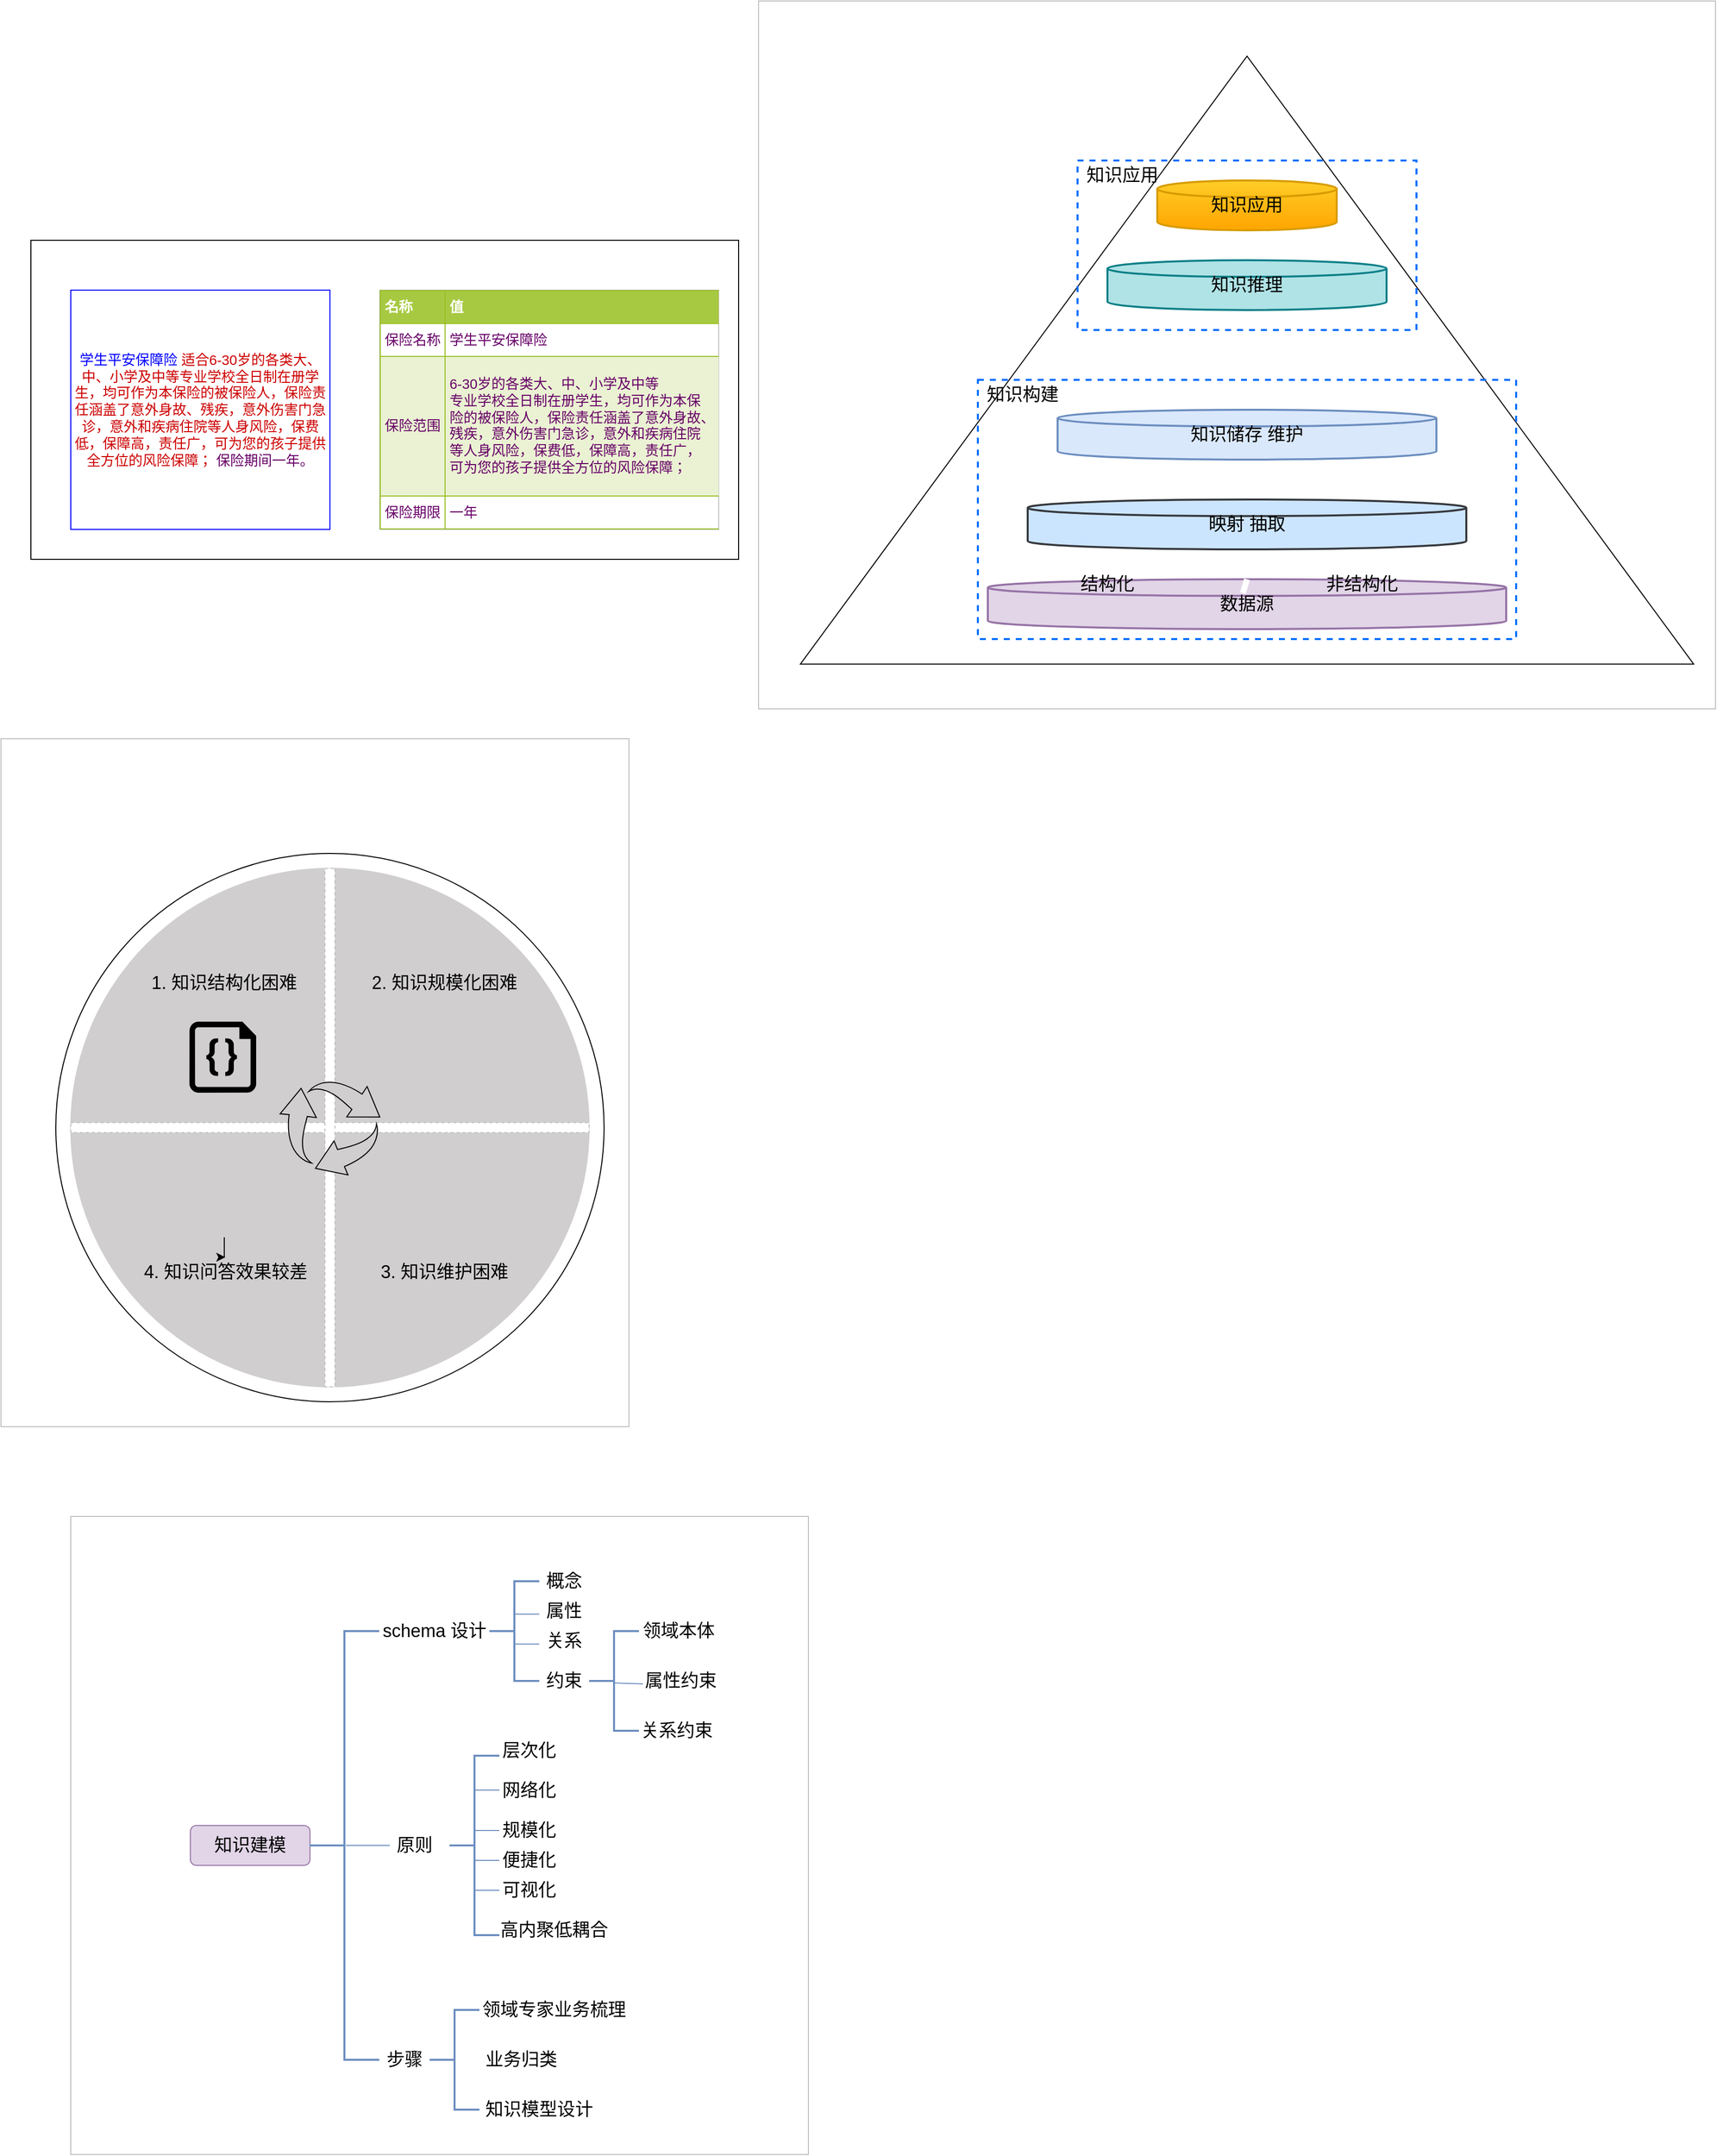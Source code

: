 <mxfile version="20.4.0" type="github">
  <diagram id="sJpCel3b5Ru8QgjHVeKa" name="第 1 页">
    <mxGraphModel dx="1113" dy="1822" grid="1" gridSize="10" guides="1" tooltips="1" connect="1" arrows="1" fold="1" page="1" pageScale="1" pageWidth="850" pageHeight="1100" math="0" shadow="0">
      <root>
        <mxCell id="0" />
        <mxCell id="1" parent="0" />
        <mxCell id="-06xfAzWJ38wEPQ6Gd0u-145" value="" style="rounded=0;whiteSpace=wrap;html=1;strokeColor=#c0c0c0;fontFamily=Helvetica;fontSize=18;fontColor=#000100;fillColor=#ffffff;gradientColor=none;" vertex="1" parent="1">
          <mxGeometry x="840" y="-120" width="960" height="710" as="geometry" />
        </mxCell>
        <mxCell id="-06xfAzWJ38wEPQ6Gd0u-144" value="" style="triangle;whiteSpace=wrap;html=1;rounded=0;strokeColor=#000100;fontFamily=Helvetica;fontSize=18;fontColor=#000100;fillColor=none;gradientColor=none;rotation=-90;" vertex="1" parent="1">
          <mxGeometry x="1025.09" y="-207.87" width="609.85" height="896.25" as="geometry" />
        </mxCell>
        <mxCell id="-06xfAzWJ38wEPQ6Gd0u-132" value="" style="rounded=0;whiteSpace=wrap;html=1;strokeColor=#006EFF;fontFamily=Helvetica;fontSize=18;fontColor=#000100;fillColor=none;gradientColor=none;dashed=1;strokeWidth=2;" vertex="1" parent="1">
          <mxGeometry x="1160" y="40" width="340" height="170" as="geometry" />
        </mxCell>
        <mxCell id="-06xfAzWJ38wEPQ6Gd0u-58" value="" style="rounded=0;whiteSpace=wrap;html=1;strokeColor=#c0c0c0;fontFamily=Helvetica;fontSize=18;fontColor=#000100;fillColor=#ffffff;gradientColor=none;" vertex="1" parent="1">
          <mxGeometry x="80" y="620" width="630" height="690" as="geometry" />
        </mxCell>
        <mxCell id="-06xfAzWJ38wEPQ6Gd0u-16" value="" style="ellipse;whiteSpace=wrap;html=1;aspect=fixed;rounded=0;fontFamily=Helvetica;fontSize=14;" vertex="1" parent="1">
          <mxGeometry x="135" y="735" width="550" height="550" as="geometry" />
        </mxCell>
        <mxCell id="-06xfAzWJ38wEPQ6Gd0u-1" value="" style="rounded=0;whiteSpace=wrap;html=1;" vertex="1" parent="1">
          <mxGeometry x="110" y="120" width="710" height="320" as="geometry" />
        </mxCell>
        <mxCell id="-06xfAzWJ38wEPQ6Gd0u-2" value="&lt;div&gt;&lt;font style=&quot;font-size: 14px;&quot;&gt;&lt;font color=&quot;#0000ff&quot;&gt;学生平安保障险&amp;nbsp;&lt;/font&gt;&lt;font color=&quot;#cc0000&quot;&gt;适合6-30岁的各类大、中、小学及中等专业学校全日制在册学生，均可作为本保险的被保险人，保险责任涵盖了意外身故、残疾，意外伤害门急诊，意外和疾病住院等人身风险，保费低，保障高，责任广，可为您的孩子提供全方位的风险保障；&amp;nbsp;&lt;/font&gt;&lt;font color=&quot;#660066&quot;&gt;保险期间一年。&lt;/font&gt;&lt;/font&gt;&lt;/div&gt;" style="rounded=0;whiteSpace=wrap;html=1;strokeColor=#0000FF;" vertex="1" parent="1">
          <mxGeometry x="150" y="170" width="260" height="240" as="geometry" />
        </mxCell>
        <mxCell id="-06xfAzWJ38wEPQ6Gd0u-3" value="&lt;table border=&quot;1&quot; width=&quot;100%&quot; height=&quot;100%&quot; cellpadding=&quot;4&quot; style=&quot;width:100%;height:100%;border-collapse:collapse;&quot;&gt;&lt;tbody&gt;&lt;tr style=&quot;background-color:#A7C942;color:#ffffff;border:1px solid #98bf21;&quot;&gt;&lt;th align=&quot;left&quot;&gt;名称&lt;/th&gt;&lt;th align=&quot;left&quot;&gt;值&lt;/th&gt;&lt;/tr&gt;&lt;tr style=&quot;border:1px solid #98bf21;&quot;&gt;&lt;td&gt;保险名称&lt;/td&gt;&lt;td&gt;学生平安保障险&lt;/td&gt;&lt;/tr&gt;&lt;tr style=&quot;background-color:#EAF2D3;border:1px solid #98bf21;&quot;&gt;&lt;td&gt;保险范围&lt;/td&gt;&lt;td&gt;&lt;div&gt;6-30岁的各类大、中、小学及中等&lt;/div&gt;&lt;div&gt;专业学校全日制在册学生，均可作为本保&lt;/div&gt;&lt;div&gt;险的被保险人，保险责任涵盖了意外身故、&lt;/div&gt;&lt;div&gt;残疾，意外伤害门急诊，意外和疾病住院&lt;/div&gt;&lt;div&gt;等人身风险，保费低，保障高，责任广，&lt;/div&gt;&lt;div&gt;可为您的孩子提供全方位的风险保障；&lt;/div&gt;&lt;/td&gt;&lt;/tr&gt;&lt;tr style=&quot;border:1px solid #98bf21;&quot;&gt;&lt;td&gt;保险期限&lt;/td&gt;&lt;td&gt;一年&lt;/td&gt;&lt;/tr&gt;&lt;/tbody&gt;&lt;/table&gt;" style="text;html=1;strokeColor=#c0c0c0;fillColor=#ffffff;overflow=fill;rounded=0;fontSize=14;fontColor=#660066;" vertex="1" parent="1">
          <mxGeometry x="460" y="170" width="340" height="240" as="geometry" />
        </mxCell>
        <mxCell id="-06xfAzWJ38wEPQ6Gd0u-14" value="" style="ellipse;whiteSpace=wrap;html=1;aspect=fixed;rounded=0;fontFamily=Helvetica;fontSize=14;strokeColor=#D0CECE;fillColor=#D0CECE;fontColor=#D0CECE;labelBackgroundColor=#D0CECE;" vertex="1" parent="1">
          <mxGeometry x="150" y="750" width="520" height="520" as="geometry" />
        </mxCell>
        <mxCell id="-06xfAzWJ38wEPQ6Gd0u-17" value="" style="rounded=0;whiteSpace=wrap;html=1;strokeColor=#c0c0c0;fontFamily=Helvetica;fontSize=14;fontColor=#660066;fillColor=#ffffff;gradientColor=none;dashed=1;" vertex="1" parent="1">
          <mxGeometry x="150" y="1005" width="520" height="10" as="geometry" />
        </mxCell>
        <mxCell id="-06xfAzWJ38wEPQ6Gd0u-18" value="" style="rounded=0;whiteSpace=wrap;html=1;strokeColor=#c0c0c0;fontFamily=Helvetica;fontSize=14;fontColor=#660066;fillColor=#ffffff;gradientColor=none;dashed=1;rotation=90;" vertex="1" parent="1">
          <mxGeometry x="150" y="1005" width="520" height="10" as="geometry" />
        </mxCell>
        <mxCell id="-06xfAzWJ38wEPQ6Gd0u-46" value="&lt;font color=&quot;#000100&quot;&gt;&lt;span style=&quot;font-size: 18px;&quot;&gt;1. 知识结构化困难&lt;/span&gt;&lt;/font&gt;" style="text;html=1;strokeColor=none;fillColor=none;align=center;verticalAlign=middle;whiteSpace=wrap;rounded=0;fontFamily=Helvetica;fontSize=14;fontColor=#660066;" vertex="1" parent="1">
          <mxGeometry x="229" y="850" width="150" height="30" as="geometry" />
        </mxCell>
        <mxCell id="-06xfAzWJ38wEPQ6Gd0u-47" value="&lt;font color=&quot;#000100&quot;&gt;&lt;span style=&quot;font-size: 18px;&quot;&gt;2. 知识规模化困难&lt;/span&gt;&lt;/font&gt;" style="text;html=1;strokeColor=none;fillColor=none;align=center;verticalAlign=middle;whiteSpace=wrap;rounded=0;fontFamily=Helvetica;fontSize=14;fontColor=#660066;" vertex="1" parent="1">
          <mxGeometry x="450" y="850" width="150" height="30" as="geometry" />
        </mxCell>
        <mxCell id="-06xfAzWJ38wEPQ6Gd0u-48" value="&lt;font color=&quot;#000100&quot;&gt;&lt;span style=&quot;font-size: 18px;&quot;&gt;3. 知识维护困难&lt;/span&gt;&lt;/font&gt;" style="text;html=1;strokeColor=none;fillColor=none;align=center;verticalAlign=middle;whiteSpace=wrap;rounded=0;fontFamily=Helvetica;fontSize=14;fontColor=#660066;" vertex="1" parent="1">
          <mxGeometry x="450" y="1140" width="150" height="30" as="geometry" />
        </mxCell>
        <mxCell id="-06xfAzWJ38wEPQ6Gd0u-49" value="&lt;font color=&quot;#000100&quot;&gt;&lt;span style=&quot;font-size: 18px;&quot;&gt;4. 知识问答效果较差&lt;/span&gt;&lt;/font&gt;" style="text;html=1;strokeColor=none;fillColor=none;align=center;verticalAlign=middle;whiteSpace=wrap;rounded=0;fontFamily=Helvetica;fontSize=14;fontColor=#660066;" vertex="1" parent="1">
          <mxGeometry x="220.5" y="1140" width="169" height="30" as="geometry" />
        </mxCell>
        <mxCell id="-06xfAzWJ38wEPQ6Gd0u-52" value="" style="shape=image;html=1;verticalAlign=top;verticalLabelPosition=bottom;labelBackgroundColor=#ffffff;imageAspect=0;aspect=fixed;image=https://cdn0.iconfinder.com/data/icons/phosphor-regular-vol-3/256/graph-128.png;rounded=0;strokeColor=#c0c0c0;fontFamily=Helvetica;fontSize=18;fontColor=#000100;fillColor=#ffffff;gradientColor=none;" vertex="1" parent="1">
          <mxGeometry x="500" y="905" width="70" height="70" as="geometry" />
        </mxCell>
        <mxCell id="-06xfAzWJ38wEPQ6Gd0u-59" value="" style="edgeStyle=orthogonalEdgeStyle;rounded=0;orthogonalLoop=1;jettySize=auto;html=1;fontFamily=Helvetica;fontSize=18;fontColor=#D0CECE;" edge="1" parent="1" source="-06xfAzWJ38wEPQ6Gd0u-54" target="-06xfAzWJ38wEPQ6Gd0u-49">
          <mxGeometry relative="1" as="geometry" />
        </mxCell>
        <mxCell id="-06xfAzWJ38wEPQ6Gd0u-54" value="" style="shape=image;html=1;verticalAlign=top;verticalLabelPosition=bottom;labelBackgroundColor=#ffffff;imageAspect=0;aspect=fixed;image=https://cdn4.iconfinder.com/data/icons/e-commerce-icon-set/48/FAQ-128.png;rounded=0;strokeColor=#c0c0c0;fontFamily=Helvetica;fontSize=18;fontColor=#000100;fillColor=#ffffff;gradientColor=none;" vertex="1" parent="1">
          <mxGeometry x="269" y="1050" width="70" height="70" as="geometry" />
        </mxCell>
        <mxCell id="-06xfAzWJ38wEPQ6Gd0u-55" value="" style="sketch=0;aspect=fixed;pointerEvents=1;shadow=0;dashed=0;html=1;strokeColor=none;labelPosition=center;verticalLabelPosition=bottom;verticalAlign=top;align=center;fillColor=#000100;shape=mxgraph.azure.code_file;rounded=0;fontFamily=Helvetica;fontSize=18;fontColor=#FFFFFF;labelBackgroundColor=default;" vertex="1" parent="1">
          <mxGeometry x="269" y="903.72" width="67" height="71.28" as="geometry" />
        </mxCell>
        <mxCell id="-06xfAzWJ38wEPQ6Gd0u-56" value="" style="shape=image;html=1;verticalAlign=top;verticalLabelPosition=bottom;labelBackgroundColor=#ffffff;imageAspect=0;aspect=fixed;image=https://cdn3.iconfinder.com/data/icons/mix-and-miscellaneous/93/handrawn_tool_doodle_Settings-128.png;rounded=0;strokeColor=#c0c0c0;fontFamily=Helvetica;fontSize=18;fontColor=#000100;fillColor=#ffffff;gradientColor=none;" vertex="1" parent="1">
          <mxGeometry x="500" y="1050" width="70" height="70" as="geometry" />
        </mxCell>
        <mxCell id="-06xfAzWJ38wEPQ6Gd0u-57" value="" style="sketch=0;html=1;aspect=fixed;strokeColor=#000100;shadow=0;align=center;verticalAlign=top;fillColor=#D0CECE;shape=mxgraph.gcp2.arrow_cycle;rounded=0;fontFamily=Helvetica;fontSize=18;fontColor=#D0CECE;" vertex="1" parent="1">
          <mxGeometry x="360" y="962.5" width="100" height="95" as="geometry" />
        </mxCell>
        <mxCell id="-06xfAzWJ38wEPQ6Gd0u-60" value="" style="rounded=0;whiteSpace=wrap;html=1;strokeColor=#c0c0c0;fontFamily=Helvetica;fontSize=18;fontColor=#D0CECE;fillColor=#ffffff;gradientColor=none;" vertex="1" parent="1">
          <mxGeometry x="150" y="1400" width="740" height="640" as="geometry" />
        </mxCell>
        <mxCell id="-06xfAzWJ38wEPQ6Gd0u-61" value="知识建模" style="rounded=1;whiteSpace=wrap;html=1;strokeColor=#9673a6;fontFamily=Helvetica;fontSize=18;fillColor=#e1d5e7;" vertex="1" parent="1">
          <mxGeometry x="270" y="1710" width="120" height="40" as="geometry" />
        </mxCell>
        <mxCell id="-06xfAzWJ38wEPQ6Gd0u-63" value="" style="strokeWidth=2;html=1;shape=mxgraph.flowchart.annotation_2;align=left;labelPosition=right;pointerEvents=1;rounded=0;strokeColor=#6c8ebf;fontFamily=Helvetica;fontSize=18;fillColor=#dae8fc;" vertex="1" parent="1">
          <mxGeometry x="389.5" y="1515" width="70" height="430" as="geometry" />
        </mxCell>
        <mxCell id="-06xfAzWJ38wEPQ6Gd0u-66" value="&lt;font color=&quot;#000100&quot;&gt;schema 设计&lt;/font&gt;" style="text;html=1;strokeColor=none;fillColor=none;align=center;verticalAlign=middle;whiteSpace=wrap;rounded=0;fontFamily=Helvetica;fontSize=18;fontColor=#D0CECE;" vertex="1" parent="1">
          <mxGeometry x="460" y="1500" width="110" height="30" as="geometry" />
        </mxCell>
        <mxCell id="-06xfAzWJ38wEPQ6Gd0u-67" value="&lt;font color=&quot;#000100&quot;&gt;原则&lt;/font&gt;" style="text;html=1;strokeColor=none;fillColor=none;align=center;verticalAlign=middle;whiteSpace=wrap;rounded=0;fontFamily=Helvetica;fontSize=18;fontColor=#D0CECE;" vertex="1" parent="1">
          <mxGeometry x="440" y="1715" width="110" height="30" as="geometry" />
        </mxCell>
        <mxCell id="-06xfAzWJ38wEPQ6Gd0u-68" value="" style="endArrow=none;html=1;rounded=0;fontFamily=Helvetica;fontSize=18;fontColor=#000100;exitX=0.521;exitY=0.5;exitDx=0;exitDy=0;exitPerimeter=0;fillColor=#dae8fc;strokeColor=#6c8ebf;" edge="1" parent="1" source="-06xfAzWJ38wEPQ6Gd0u-63">
          <mxGeometry width="50" height="50" relative="1" as="geometry">
            <mxPoint x="540" y="1760" as="sourcePoint" />
            <mxPoint x="470" y="1730" as="targetPoint" />
          </mxGeometry>
        </mxCell>
        <mxCell id="-06xfAzWJ38wEPQ6Gd0u-69" value="&lt;font color=&quot;#000100&quot;&gt;步骤&lt;/font&gt;" style="text;html=1;strokeColor=none;fillColor=none;align=center;verticalAlign=middle;whiteSpace=wrap;rounded=0;fontFamily=Helvetica;fontSize=18;fontColor=#D0CECE;" vertex="1" parent="1">
          <mxGeometry x="430" y="1930" width="110" height="30" as="geometry" />
        </mxCell>
        <mxCell id="-06xfAzWJ38wEPQ6Gd0u-70" value="" style="strokeWidth=2;html=1;shape=mxgraph.flowchart.annotation_2;align=left;labelPosition=right;pointerEvents=1;rounded=0;strokeColor=#6c8ebf;fontFamily=Helvetica;fontSize=18;fillColor=#dae8fc;" vertex="1" parent="1">
          <mxGeometry x="570" y="1465" width="50" height="100" as="geometry" />
        </mxCell>
        <mxCell id="-06xfAzWJ38wEPQ6Gd0u-71" value="&lt;font color=&quot;#000100&quot;&gt;概念&lt;/font&gt;" style="text;html=1;strokeColor=none;fillColor=none;align=center;verticalAlign=middle;whiteSpace=wrap;rounded=0;fontFamily=Helvetica;fontSize=18;fontColor=#D0CECE;" vertex="1" parent="1">
          <mxGeometry x="620" y="1450" width="50" height="30" as="geometry" />
        </mxCell>
        <mxCell id="-06xfAzWJ38wEPQ6Gd0u-72" value="" style="endArrow=none;html=1;rounded=0;fontFamily=Helvetica;fontSize=18;fontColor=#000100;fillColor=#dae8fc;strokeColor=#6c8ebf;exitX=0.52;exitY=0.33;exitDx=0;exitDy=0;exitPerimeter=0;" edge="1" parent="1" source="-06xfAzWJ38wEPQ6Gd0u-70">
          <mxGeometry width="50" height="50" relative="1" as="geometry">
            <mxPoint x="610" y="1500" as="sourcePoint" />
            <mxPoint x="620" y="1498" as="targetPoint" />
          </mxGeometry>
        </mxCell>
        <mxCell id="-06xfAzWJ38wEPQ6Gd0u-73" value="&lt;font color=&quot;#000100&quot;&gt;属性&lt;/font&gt;" style="text;html=1;strokeColor=none;fillColor=none;align=center;verticalAlign=middle;whiteSpace=wrap;rounded=0;fontFamily=Helvetica;fontSize=18;fontColor=#D0CECE;" vertex="1" parent="1">
          <mxGeometry x="620" y="1480" width="50" height="30" as="geometry" />
        </mxCell>
        <mxCell id="-06xfAzWJ38wEPQ6Gd0u-74" value="" style="endArrow=none;html=1;rounded=0;fontFamily=Helvetica;fontSize=18;fontColor=#000100;fillColor=#dae8fc;strokeColor=#6c8ebf;exitX=0.52;exitY=0.33;exitDx=0;exitDy=0;exitPerimeter=0;" edge="1" parent="1">
          <mxGeometry width="50" height="50" relative="1" as="geometry">
            <mxPoint x="596" y="1528" as="sourcePoint" />
            <mxPoint x="620" y="1528" as="targetPoint" />
          </mxGeometry>
        </mxCell>
        <mxCell id="-06xfAzWJ38wEPQ6Gd0u-75" value="&lt;font color=&quot;#000100&quot;&gt;关系&lt;/font&gt;" style="text;html=1;strokeColor=none;fillColor=none;align=center;verticalAlign=middle;whiteSpace=wrap;rounded=0;fontFamily=Helvetica;fontSize=18;fontColor=#D0CECE;" vertex="1" parent="1">
          <mxGeometry x="620" y="1510" width="50" height="30" as="geometry" />
        </mxCell>
        <mxCell id="-06xfAzWJ38wEPQ6Gd0u-76" value="&lt;font color=&quot;#000100&quot;&gt;约束&lt;/font&gt;" style="text;html=1;strokeColor=none;fillColor=none;align=center;verticalAlign=middle;whiteSpace=wrap;rounded=0;fontFamily=Helvetica;fontSize=18;fontColor=#D0CECE;" vertex="1" parent="1">
          <mxGeometry x="620" y="1550" width="50" height="30" as="geometry" />
        </mxCell>
        <mxCell id="-06xfAzWJ38wEPQ6Gd0u-77" value="" style="strokeWidth=2;html=1;shape=mxgraph.flowchart.annotation_2;align=left;labelPosition=right;pointerEvents=1;rounded=0;strokeColor=#6c8ebf;fontFamily=Helvetica;fontSize=18;fillColor=#dae8fc;" vertex="1" parent="1">
          <mxGeometry x="670" y="1515" width="50" height="100" as="geometry" />
        </mxCell>
        <mxCell id="-06xfAzWJ38wEPQ6Gd0u-78" value="&lt;font color=&quot;#000100&quot;&gt;领域本体&lt;/font&gt;" style="text;html=1;strokeColor=none;fillColor=none;align=center;verticalAlign=middle;whiteSpace=wrap;rounded=0;fontFamily=Helvetica;fontSize=18;fontColor=#D0CECE;" vertex="1" parent="1">
          <mxGeometry x="720" y="1500" width="80" height="30" as="geometry" />
        </mxCell>
        <mxCell id="-06xfAzWJ38wEPQ6Gd0u-79" value="" style="endArrow=none;html=1;rounded=0;fontFamily=Helvetica;fontSize=18;fontColor=#000100;fillColor=#dae8fc;strokeColor=#6c8ebf;exitX=0.5;exitY=0.32;exitDx=0;exitDy=0;exitPerimeter=0;" edge="1" parent="1">
          <mxGeometry width="50" height="50" relative="1" as="geometry">
            <mxPoint x="695" y="1567" as="sourcePoint" />
            <mxPoint x="724" y="1568" as="targetPoint" />
          </mxGeometry>
        </mxCell>
        <mxCell id="-06xfAzWJ38wEPQ6Gd0u-80" value="&lt;font color=&quot;#000100&quot;&gt;属性约束&lt;/font&gt;" style="text;html=1;strokeColor=none;fillColor=none;align=center;verticalAlign=middle;whiteSpace=wrap;rounded=0;fontFamily=Helvetica;fontSize=18;fontColor=#D0CECE;" vertex="1" parent="1">
          <mxGeometry x="724" y="1550" width="76" height="30" as="geometry" />
        </mxCell>
        <mxCell id="-06xfAzWJ38wEPQ6Gd0u-85" value="&lt;font color=&quot;#000100&quot;&gt;关系约束&lt;/font&gt;" style="text;html=1;strokeColor=none;fillColor=none;align=center;verticalAlign=middle;whiteSpace=wrap;rounded=0;fontFamily=Helvetica;fontSize=18;fontColor=#D0CECE;" vertex="1" parent="1">
          <mxGeometry x="720" y="1600" width="76" height="30" as="geometry" />
        </mxCell>
        <mxCell id="-06xfAzWJ38wEPQ6Gd0u-87" value="" style="strokeWidth=2;html=1;shape=mxgraph.flowchart.annotation_2;align=left;labelPosition=right;pointerEvents=1;rounded=0;strokeColor=#6c8ebf;fontFamily=Helvetica;fontSize=18;fillColor=#dae8fc;" vertex="1" parent="1">
          <mxGeometry x="530" y="1640" width="50" height="180" as="geometry" />
        </mxCell>
        <mxCell id="-06xfAzWJ38wEPQ6Gd0u-93" value="&lt;font color=&quot;#000100&quot;&gt;层次化&lt;/font&gt;" style="text;html=1;strokeColor=none;fillColor=none;align=center;verticalAlign=middle;whiteSpace=wrap;rounded=0;fontFamily=Helvetica;fontSize=18;fontColor=#D0CECE;" vertex="1" parent="1">
          <mxGeometry x="580" y="1620" width="60" height="30" as="geometry" />
        </mxCell>
        <mxCell id="-06xfAzWJ38wEPQ6Gd0u-94" value="&lt;font color=&quot;#000100&quot;&gt;网络化&lt;/font&gt;" style="text;html=1;strokeColor=none;fillColor=none;align=center;verticalAlign=middle;whiteSpace=wrap;rounded=0;fontFamily=Helvetica;fontSize=18;fontColor=#D0CECE;" vertex="1" parent="1">
          <mxGeometry x="580" y="1660" width="60" height="30" as="geometry" />
        </mxCell>
        <mxCell id="-06xfAzWJ38wEPQ6Gd0u-95" value="&lt;font color=&quot;#000100&quot;&gt;规模化&lt;/font&gt;" style="text;html=1;strokeColor=none;fillColor=none;align=center;verticalAlign=middle;whiteSpace=wrap;rounded=0;fontFamily=Helvetica;fontSize=18;fontColor=#D0CECE;" vertex="1" parent="1">
          <mxGeometry x="580" y="1700" width="60" height="30" as="geometry" />
        </mxCell>
        <mxCell id="-06xfAzWJ38wEPQ6Gd0u-96" value="" style="endArrow=none;html=1;rounded=0;fontFamily=Helvetica;fontSize=18;fontColor=#000100;fillColor=#dae8fc;strokeColor=#6c8ebf;exitX=0.52;exitY=0.33;exitDx=0;exitDy=0;exitPerimeter=0;" edge="1" parent="1">
          <mxGeometry width="50" height="50" relative="1" as="geometry">
            <mxPoint x="556" y="1674.5" as="sourcePoint" />
            <mxPoint x="580" y="1674.5" as="targetPoint" />
          </mxGeometry>
        </mxCell>
        <mxCell id="-06xfAzWJ38wEPQ6Gd0u-97" value="" style="endArrow=none;html=1;rounded=0;fontFamily=Helvetica;fontSize=18;fontColor=#000100;fillColor=#dae8fc;strokeColor=#6c8ebf;exitX=0.52;exitY=0.33;exitDx=0;exitDy=0;exitPerimeter=0;" edge="1" parent="1">
          <mxGeometry width="50" height="50" relative="1" as="geometry">
            <mxPoint x="556" y="1715" as="sourcePoint" />
            <mxPoint x="580" y="1715" as="targetPoint" />
          </mxGeometry>
        </mxCell>
        <mxCell id="-06xfAzWJ38wEPQ6Gd0u-98" value="&lt;font color=&quot;#000100&quot;&gt;便捷化&lt;/font&gt;" style="text;html=1;strokeColor=none;fillColor=none;align=center;verticalAlign=middle;whiteSpace=wrap;rounded=0;fontFamily=Helvetica;fontSize=18;fontColor=#D0CECE;" vertex="1" parent="1">
          <mxGeometry x="580" y="1730" width="60" height="30" as="geometry" />
        </mxCell>
        <mxCell id="-06xfAzWJ38wEPQ6Gd0u-99" value="" style="endArrow=none;html=1;rounded=0;fontFamily=Helvetica;fontSize=18;fontColor=#000100;fillColor=#dae8fc;strokeColor=#6c8ebf;exitX=0.52;exitY=0.33;exitDx=0;exitDy=0;exitPerimeter=0;" edge="1" parent="1">
          <mxGeometry width="50" height="50" relative="1" as="geometry">
            <mxPoint x="556" y="1745" as="sourcePoint" />
            <mxPoint x="580" y="1745" as="targetPoint" />
          </mxGeometry>
        </mxCell>
        <mxCell id="-06xfAzWJ38wEPQ6Gd0u-100" value="&lt;font color=&quot;#000100&quot;&gt;可视化&lt;/font&gt;" style="text;html=1;strokeColor=none;fillColor=none;align=center;verticalAlign=middle;whiteSpace=wrap;rounded=0;fontFamily=Helvetica;fontSize=18;fontColor=#D0CECE;" vertex="1" parent="1">
          <mxGeometry x="580" y="1760" width="60" height="30" as="geometry" />
        </mxCell>
        <mxCell id="-06xfAzWJ38wEPQ6Gd0u-101" value="" style="endArrow=none;html=1;rounded=0;fontFamily=Helvetica;fontSize=18;fontColor=#000100;fillColor=#dae8fc;strokeColor=#6c8ebf;exitX=0.52;exitY=0.33;exitDx=0;exitDy=0;exitPerimeter=0;" edge="1" parent="1">
          <mxGeometry width="50" height="50" relative="1" as="geometry">
            <mxPoint x="556" y="1775" as="sourcePoint" />
            <mxPoint x="580" y="1775" as="targetPoint" />
          </mxGeometry>
        </mxCell>
        <mxCell id="-06xfAzWJ38wEPQ6Gd0u-102" value="&lt;font color=&quot;#000100&quot;&gt;高内聚低耦合&lt;/font&gt;" style="text;html=1;strokeColor=none;fillColor=none;align=center;verticalAlign=middle;whiteSpace=wrap;rounded=0;fontFamily=Helvetica;fontSize=18;fontColor=#D0CECE;" vertex="1" parent="1">
          <mxGeometry x="580" y="1800" width="110" height="30" as="geometry" />
        </mxCell>
        <mxCell id="-06xfAzWJ38wEPQ6Gd0u-103" value="" style="strokeWidth=2;html=1;shape=mxgraph.flowchart.annotation_2;align=left;labelPosition=right;pointerEvents=1;rounded=0;strokeColor=#6c8ebf;fontFamily=Helvetica;fontSize=18;fillColor=#dae8fc;" vertex="1" parent="1">
          <mxGeometry x="510" y="1895" width="50" height="100" as="geometry" />
        </mxCell>
        <mxCell id="-06xfAzWJ38wEPQ6Gd0u-104" value="&lt;font color=&quot;#000100&quot;&gt;领域专家业务梳理&lt;/font&gt;" style="text;html=1;strokeColor=none;fillColor=none;align=center;verticalAlign=middle;whiteSpace=wrap;rounded=0;fontFamily=Helvetica;fontSize=18;fontColor=#D0CECE;" vertex="1" parent="1">
          <mxGeometry x="560" y="1880" width="150" height="30" as="geometry" />
        </mxCell>
        <mxCell id="-06xfAzWJ38wEPQ6Gd0u-105" value="&lt;font color=&quot;#000100&quot;&gt;业务归类&lt;/font&gt;" style="text;html=1;strokeColor=none;fillColor=none;align=center;verticalAlign=middle;whiteSpace=wrap;rounded=0;fontFamily=Helvetica;fontSize=18;fontColor=#D0CECE;" vertex="1" parent="1">
          <mxGeometry x="564" y="1930" width="76" height="30" as="geometry" />
        </mxCell>
        <mxCell id="-06xfAzWJ38wEPQ6Gd0u-106" value="&lt;font color=&quot;#000100&quot;&gt;知识模型设计&lt;/font&gt;" style="text;html=1;strokeColor=none;fillColor=none;align=center;verticalAlign=middle;whiteSpace=wrap;rounded=0;fontFamily=Helvetica;fontSize=18;fontColor=#D0CECE;" vertex="1" parent="1">
          <mxGeometry x="560" y="1980" width="120" height="30" as="geometry" />
        </mxCell>
        <mxCell id="-06xfAzWJ38wEPQ6Gd0u-116" value="" style="edgeStyle=elbowEdgeStyle;fontSize=12;html=1;shape=link;rounded=0;strokeColor=#FFFFFF;fontFamily=Helvetica;fontColor=#000100;exitX=0.5;exitY=0;exitDx=0;exitDy=0;exitPerimeter=0;entryX=0.5;entryY=0.3;entryDx=0;entryDy=0;entryPerimeter=0;" edge="1" parent="1" source="-06xfAzWJ38wEPQ6Gd0u-107" target="-06xfAzWJ38wEPQ6Gd0u-107">
          <mxGeometry width="160" relative="1" as="geometry">
            <mxPoint x="1340" y="370" as="sourcePoint" />
            <mxPoint x="1500" y="370" as="targetPoint" />
          </mxGeometry>
        </mxCell>
        <mxCell id="-06xfAzWJ38wEPQ6Gd0u-122" value="知识构建" style="text;html=1;strokeColor=none;fillColor=none;align=center;verticalAlign=middle;whiteSpace=wrap;rounded=0;fontFamily=Helvetica;fontSize=18;fontColor=#000100;" vertex="1" parent="1">
          <mxGeometry x="1060" y="260" width="90" height="30" as="geometry" />
        </mxCell>
        <mxCell id="-06xfAzWJ38wEPQ6Gd0u-126" value="知识应用" style="text;html=1;strokeColor=none;fillColor=none;align=center;verticalAlign=middle;whiteSpace=wrap;rounded=0;fontFamily=Helvetica;fontSize=18;fontColor=#000100;" vertex="1" parent="1">
          <mxGeometry x="1160" y="40" width="90" height="30" as="geometry" />
        </mxCell>
        <mxCell id="-06xfAzWJ38wEPQ6Gd0u-131" value="" style="rounded=0;whiteSpace=wrap;html=1;strokeColor=#006EFF;fontFamily=Helvetica;fontSize=18;fontColor=#000100;fillColor=none;gradientColor=none;dashed=1;strokeWidth=2;" vertex="1" parent="1">
          <mxGeometry x="1060" y="260" width="540" height="260" as="geometry" />
        </mxCell>
        <mxCell id="-06xfAzWJ38wEPQ6Gd0u-107" value="数据源" style="strokeWidth=2;html=1;shape=mxgraph.flowchart.database;whiteSpace=wrap;rounded=0;strokeColor=#9673a6;fontFamily=Helvetica;fontSize=18;fillColor=#e1d5e7;" vertex="1" parent="1">
          <mxGeometry x="1070" y="460" width="520" height="50" as="geometry" />
        </mxCell>
        <mxCell id="-06xfAzWJ38wEPQ6Gd0u-108" value="映射 抽取" style="strokeWidth=2;html=1;shape=mxgraph.flowchart.database;whiteSpace=wrap;rounded=0;strokeColor=#36393d;fontFamily=Helvetica;fontSize=18;fillColor=#cce5ff;" vertex="1" parent="1">
          <mxGeometry x="1110" y="380" width="440" height="50" as="geometry" />
        </mxCell>
        <mxCell id="-06xfAzWJ38wEPQ6Gd0u-109" value="知识储存 维护" style="strokeWidth=2;html=1;shape=mxgraph.flowchart.database;whiteSpace=wrap;rounded=0;strokeColor=#6c8ebf;fontFamily=Helvetica;fontSize=18;fillColor=#dae8fc;" vertex="1" parent="1">
          <mxGeometry x="1140" y="290" width="380" height="50" as="geometry" />
        </mxCell>
        <mxCell id="-06xfAzWJ38wEPQ6Gd0u-110" value="知识推理" style="strokeWidth=2;html=1;shape=mxgraph.flowchart.database;whiteSpace=wrap;rounded=0;strokeColor=#0e8088;fontFamily=Helvetica;fontSize=18;fillColor=#b0e3e6;" vertex="1" parent="1">
          <mxGeometry x="1190" y="140" width="280" height="50" as="geometry" />
        </mxCell>
        <mxCell id="-06xfAzWJ38wEPQ6Gd0u-111" value="知识应用" style="strokeWidth=2;html=1;shape=mxgraph.flowchart.database;whiteSpace=wrap;rounded=0;strokeColor=#d79b00;fontFamily=Helvetica;fontSize=18;fillColor=#ffcd28;gradientColor=#ffa500;" vertex="1" parent="1">
          <mxGeometry x="1240" y="60" width="180" height="50" as="geometry" />
        </mxCell>
        <mxCell id="-06xfAzWJ38wEPQ6Gd0u-118" value="非结构化" style="text;html=1;strokeColor=none;fillColor=none;align=center;verticalAlign=middle;whiteSpace=wrap;rounded=0;fontFamily=Helvetica;fontSize=18;fontColor=#000100;" vertex="1" parent="1">
          <mxGeometry x="1400" y="450" width="91" height="30" as="geometry" />
        </mxCell>
        <mxCell id="-06xfAzWJ38wEPQ6Gd0u-117" value="结构化" style="text;html=1;strokeColor=none;fillColor=none;align=center;verticalAlign=middle;whiteSpace=wrap;rounded=0;fontFamily=Helvetica;fontSize=18;fontColor=#000100;" vertex="1" parent="1">
          <mxGeometry x="1160" y="450" width="60" height="30" as="geometry" />
        </mxCell>
        <mxCell id="-06xfAzWJ38wEPQ6Gd0u-133" value="" style="endArrow=none;html=1;strokeWidth=6;rounded=0;strokeColor=#FFFFFF;fontFamily=Helvetica;fontSize=18;fontColor=#000100;exitX=0.5;exitY=0;exitDx=0;exitDy=0;exitPerimeter=0;entryX=0.492;entryY=0.28;entryDx=0;entryDy=0;entryPerimeter=0;" edge="1" parent="1" source="-06xfAzWJ38wEPQ6Gd0u-107" target="-06xfAzWJ38wEPQ6Gd0u-107">
          <mxGeometry width="50" height="50" relative="1" as="geometry">
            <mxPoint x="1330" y="330" as="sourcePoint" />
            <mxPoint x="1330" y="480" as="targetPoint" />
          </mxGeometry>
        </mxCell>
      </root>
    </mxGraphModel>
  </diagram>
</mxfile>
